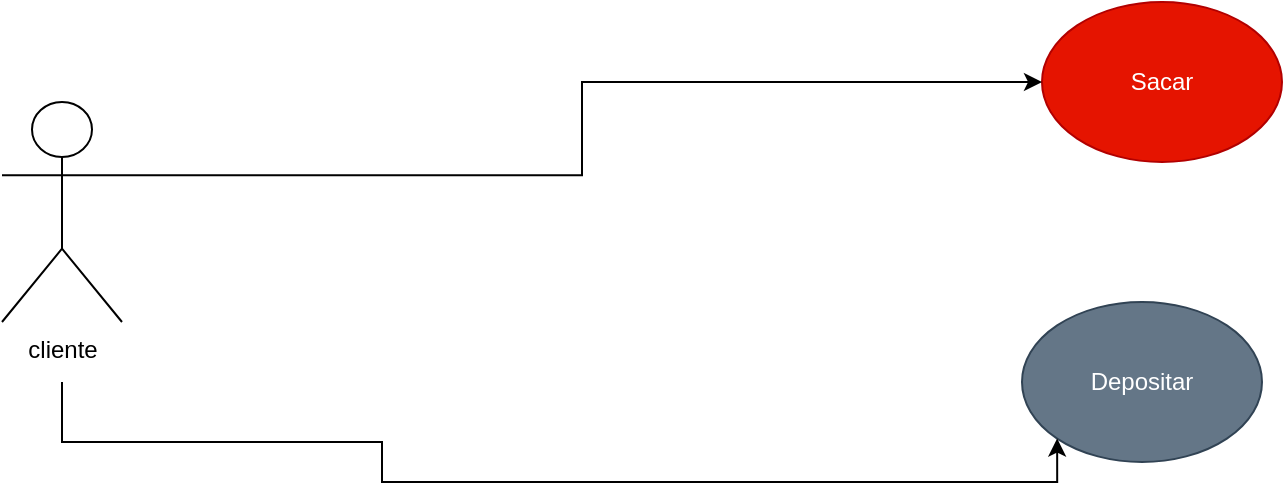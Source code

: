 <mxfile version="26.1.3" pages="9">
  <diagram name="Página-1" id="C-gbRmKK8BdgFC8X4xUj">
    <mxGraphModel dx="1050" dy="557" grid="1" gridSize="10" guides="1" tooltips="1" connect="1" arrows="1" fold="1" page="1" pageScale="1" pageWidth="827" pageHeight="1169" math="0" shadow="0">
      <root>
        <mxCell id="0" />
        <mxCell id="1" parent="0" />
        <mxCell id="0oCOXN81fDZSQ8eviKg2-1" value="Sacar" style="ellipse;whiteSpace=wrap;html=1;fillColor=#e51400;fontColor=#ffffff;strokeColor=#B20000;" parent="1" vertex="1">
          <mxGeometry x="530" y="120" width="120" height="80" as="geometry" />
        </mxCell>
        <mxCell id="0oCOXN81fDZSQ8eviKg2-2" value="Depositar" style="ellipse;whiteSpace=wrap;html=1;fillColor=#647687;fontColor=#ffffff;strokeColor=#314354;" parent="1" vertex="1">
          <mxGeometry x="520" y="270" width="120" height="80" as="geometry" />
        </mxCell>
        <mxCell id="0oCOXN81fDZSQ8eviKg2-4" style="edgeStyle=orthogonalEdgeStyle;rounded=0;orthogonalLoop=1;jettySize=auto;html=1;exitX=1;exitY=0.333;exitDx=0;exitDy=0;exitPerimeter=0;entryX=0;entryY=0.5;entryDx=0;entryDy=0;" parent="1" source="0oCOXN81fDZSQ8eviKg2-3" target="0oCOXN81fDZSQ8eviKg2-1" edge="1">
          <mxGeometry relative="1" as="geometry" />
        </mxCell>
        <mxCell id="0oCOXN81fDZSQ8eviKg2-6" style="edgeStyle=orthogonalEdgeStyle;rounded=0;orthogonalLoop=1;jettySize=auto;html=1;exitX=1;exitY=1;exitDx=0;exitDy=0;exitPerimeter=0;entryX=0;entryY=1;entryDx=0;entryDy=0;" parent="1" target="0oCOXN81fDZSQ8eviKg2-2" edge="1">
          <mxGeometry relative="1" as="geometry">
            <mxPoint x="480" y="338" as="targetPoint" />
            <Array as="points">
              <mxPoint x="40" y="340" />
              <mxPoint x="200" y="340" />
              <mxPoint x="200" y="360" />
              <mxPoint x="538" y="360" />
            </Array>
            <mxPoint x="40" y="310" as="sourcePoint" />
          </mxGeometry>
        </mxCell>
        <mxCell id="0oCOXN81fDZSQ8eviKg2-3" value="cliente" style="shape=umlActor;verticalLabelPosition=bottom;verticalAlign=top;html=1;outlineConnect=0;" parent="1" vertex="1">
          <mxGeometry x="10" y="170" width="60" height="110" as="geometry" />
        </mxCell>
      </root>
    </mxGraphModel>
  </diagram>
  <diagram id="6yGnUgNUN8M_2ltUxog0" name="pagina3">
    <mxGraphModel dx="1050" dy="557" grid="1" gridSize="10" guides="1" tooltips="1" connect="0" arrows="1" fold="1" page="1" pageScale="1" pageWidth="827" pageHeight="1169" math="0" shadow="0">
      <root>
        <mxCell id="0" />
        <mxCell id="1" parent="0" />
        <mxCell id="tpT8Xt9ig4y8cjG8lLUg-1" value="Cliente" style="shape=umlActor;verticalLabelPosition=bottom;verticalAlign=top;html=1;outlineConnect=0;" parent="1" vertex="1">
          <mxGeometry x="120" y="700" width="30" height="60" as="geometry" />
        </mxCell>
        <mxCell id="tpT8Xt9ig4y8cjG8lLUg-2" value="Recepcionista" style="shape=umlActor;verticalLabelPosition=bottom;verticalAlign=top;html=1;outlineConnect=0;" parent="1" vertex="1">
          <mxGeometry x="610" y="700" width="30" height="60" as="geometry" />
        </mxCell>
        <mxCell id="tpT8Xt9ig4y8cjG8lLUg-3" value="Auxilia de cozinha" style="shape=umlActor;verticalLabelPosition=bottom;verticalAlign=top;html=1;outlineConnect=0;" parent="1" vertex="1">
          <mxGeometry x="660" y="920" width="30" height="60" as="geometry" />
        </mxCell>
        <mxCell id="tpT8Xt9ig4y8cjG8lLUg-5" value="Fazer agendamento local" style="ellipse;whiteSpace=wrap;html=1;fillColor=#f5f5f5;gradientColor=#b3b3b3;strokeColor=#666666;" parent="1" vertex="1">
          <mxGeometry x="320" y="600" width="120" height="80" as="geometry" />
        </mxCell>
        <mxCell id="tpT8Xt9ig4y8cjG8lLUg-6" value="Efetuar reserva de quartos" style="ellipse;whiteSpace=wrap;html=1;fillColor=#f8cecc;gradientColor=#ea6b66;strokeColor=#b85450;" parent="1" vertex="1">
          <mxGeometry x="320" y="710" width="120" height="80" as="geometry" />
        </mxCell>
        <mxCell id="tpT8Xt9ig4y8cjG8lLUg-7" value="Efetivar Realização de pagamento" style="ellipse;whiteSpace=wrap;html=1;fillColor=#cdeb8b;strokeColor=#36393d;" parent="1" vertex="1">
          <mxGeometry x="320" y="820" width="120" height="80" as="geometry" />
        </mxCell>
        <mxCell id="tpT8Xt9ig4y8cjG8lLUg-8" value="&amp;nbsp;Realizar Higienização na cozinha&amp;nbsp;&amp;nbsp;" style="ellipse;whiteSpace=wrap;html=1;fillColor=#ffff88;strokeColor=#36393d;" parent="1" vertex="1">
          <mxGeometry x="315" y="920" width="120" height="80" as="geometry" />
        </mxCell>
        <mxCell id="tpT8Xt9ig4y8cjG8lLUg-9" value="Auxilia na em separação de variedades de pratos" style="ellipse;whiteSpace=wrap;html=1;fillColor=#cce5ff;strokeColor=#36393d;" parent="1" vertex="1">
          <mxGeometry x="310" y="1060" width="130" height="80" as="geometry" />
        </mxCell>
        <mxCell id="8ErDUBWyqSNTi-qUzdpJ-1" value="" style="endArrow=none;html=1;rounded=0;entryX=-0.05;entryY=0.533;entryDx=0;entryDy=0;entryPerimeter=0;" parent="1" target="tpT8Xt9ig4y8cjG8lLUg-5" edge="1">
          <mxGeometry width="50" height="50" relative="1" as="geometry">
            <mxPoint x="160" y="700" as="sourcePoint" />
            <mxPoint x="210" y="650" as="targetPoint" />
          </mxGeometry>
        </mxCell>
        <mxCell id="8ErDUBWyqSNTi-qUzdpJ-2" value="" style="endArrow=none;html=1;rounded=0;" parent="1" edge="1">
          <mxGeometry width="50" height="50" relative="1" as="geometry">
            <mxPoint x="160" y="720" as="sourcePoint" />
            <mxPoint x="320" y="750" as="targetPoint" />
          </mxGeometry>
        </mxCell>
        <mxCell id="8ErDUBWyqSNTi-qUzdpJ-3" value="" style="endArrow=none;html=1;rounded=0;exitX=-0.043;exitY=0.388;exitDx=0;exitDy=0;exitPerimeter=0;" parent="1" edge="1">
          <mxGeometry width="50" height="50" relative="1" as="geometry">
            <mxPoint x="320.0" y="863.04" as="sourcePoint" />
            <mxPoint x="160" y="760" as="targetPoint" />
            <Array as="points" />
          </mxGeometry>
        </mxCell>
        <mxCell id="8ErDUBWyqSNTi-qUzdpJ-4" value="" style="endArrow=none;html=1;rounded=0;exitX=1;exitY=0.5;exitDx=0;exitDy=0;" parent="1" source="tpT8Xt9ig4y8cjG8lLUg-5" edge="1">
          <mxGeometry width="50" height="50" relative="1" as="geometry">
            <mxPoint x="570" y="730" as="sourcePoint" />
            <mxPoint x="600" y="700" as="targetPoint" />
            <Array as="points">
              <mxPoint x="600" y="700" />
            </Array>
          </mxGeometry>
        </mxCell>
        <mxCell id="8ErDUBWyqSNTi-qUzdpJ-6" value="" style="endArrow=none;html=1;rounded=0;exitX=1;exitY=0.5;exitDx=0;exitDy=0;" parent="1" source="tpT8Xt9ig4y8cjG8lLUg-6" edge="1">
          <mxGeometry width="50" height="50" relative="1" as="geometry">
            <mxPoint x="550" y="770" as="sourcePoint" />
            <mxPoint x="600" y="720" as="targetPoint" />
          </mxGeometry>
        </mxCell>
        <mxCell id="8ErDUBWyqSNTi-qUzdpJ-7" value="" style="endArrow=none;html=1;rounded=0;exitX=0.99;exitY=0.638;exitDx=0;exitDy=0;exitPerimeter=0;" parent="1" edge="1">
          <mxGeometry width="50" height="50" relative="1" as="geometry">
            <mxPoint x="440.0" y="861.04" as="sourcePoint" />
            <mxPoint x="601.2" y="750" as="targetPoint" />
          </mxGeometry>
        </mxCell>
        <mxCell id="8ErDUBWyqSNTi-qUzdpJ-8" value="" style="endArrow=none;html=1;rounded=0;exitX=0.993;exitY=0.313;exitDx=0;exitDy=0;exitPerimeter=0;" parent="1" source="tpT8Xt9ig4y8cjG8lLUg-8" edge="1">
          <mxGeometry width="50" height="50" relative="1" as="geometry">
            <mxPoint x="600" y="970" as="sourcePoint" />
            <mxPoint x="650" y="920" as="targetPoint" />
          </mxGeometry>
        </mxCell>
        <mxCell id="8ErDUBWyqSNTi-qUzdpJ-9" value="" style="endArrow=none;html=1;rounded=0;exitX=1;exitY=0.5;exitDx=0;exitDy=0;" parent="1" source="tpT8Xt9ig4y8cjG8lLUg-9" edge="1">
          <mxGeometry width="50" height="50" relative="1" as="geometry">
            <mxPoint x="600" y="1010" as="sourcePoint" />
            <mxPoint x="650" y="960" as="targetPoint" />
          </mxGeometry>
        </mxCell>
        <mxCell id="Ka_AkM6WrDyyJ588GLz4-1" value="" style="endArrow=none;html=1;rounded=0;" parent="1" edge="1">
          <mxGeometry width="50" height="50" relative="1" as="geometry">
            <mxPoint x="320" y="520" as="sourcePoint" />
            <mxPoint x="440" y="520" as="targetPoint" />
          </mxGeometry>
        </mxCell>
        <mxCell id="Ka_AkM6WrDyyJ588GLz4-2" value="" style="endArrow=none;html=1;rounded=0;" parent="1" edge="1">
          <mxGeometry width="50" height="50" relative="1" as="geometry">
            <mxPoint x="320" y="560" as="sourcePoint" />
            <mxPoint x="440" y="560" as="targetPoint" />
          </mxGeometry>
        </mxCell>
        <mxCell id="Ka_AkM6WrDyyJ588GLz4-3" value="" style="endArrow=none;html=1;rounded=0;" parent="1" edge="1">
          <mxGeometry width="50" height="50" relative="1" as="geometry">
            <mxPoint x="320" y="560" as="sourcePoint" />
            <mxPoint x="320" y="520" as="targetPoint" />
          </mxGeometry>
        </mxCell>
        <mxCell id="Ka_AkM6WrDyyJ588GLz4-4" value="" style="endArrow=none;html=1;rounded=0;" parent="1" edge="1">
          <mxGeometry width="50" height="50" relative="1" as="geometry">
            <mxPoint x="440" y="560" as="sourcePoint" />
            <mxPoint x="440" y="520" as="targetPoint" />
          </mxGeometry>
        </mxCell>
        <mxCell id="Ka_AkM6WrDyyJ588GLz4-5" value="HOTEL" style="text;html=1;align=center;verticalAlign=middle;resizable=0;points=[];autosize=1;strokeColor=#36393d;fillColor=#ffcccc;" parent="1" vertex="1">
          <mxGeometry x="350" y="520" width="60" height="30" as="geometry" />
        </mxCell>
      </root>
    </mxGraphModel>
  </diagram>
  <diagram id="IDDmbWyUFMpPWCtW1uUE" name="Página-2">
    <mxGraphModel dx="1050" dy="557" grid="1" gridSize="10" guides="1" tooltips="1" connect="1" arrows="1" fold="1" page="1" pageScale="1" pageWidth="827" pageHeight="1169" math="0" shadow="0">
      <root>
        <mxCell id="0" />
        <mxCell id="1" parent="0" />
        <mxCell id="LdSsO-daGBbQ9b_Z-TMW-1" value="" style="endArrow=none;html=1;rounded=0;" parent="1" edge="1">
          <mxGeometry width="50" height="50" relative="1" as="geometry">
            <mxPoint x="200" y="80" as="sourcePoint" />
            <mxPoint x="640" y="80" as="targetPoint" />
          </mxGeometry>
        </mxCell>
        <mxCell id="LdSsO-daGBbQ9b_Z-TMW-2" value="" style="endArrow=none;html=1;rounded=0;" parent="1" edge="1">
          <mxGeometry width="50" height="50" relative="1" as="geometry">
            <mxPoint x="200" y="560" as="sourcePoint" />
            <mxPoint x="200" y="80" as="targetPoint" />
          </mxGeometry>
        </mxCell>
        <mxCell id="LdSsO-daGBbQ9b_Z-TMW-3" value="" style="endArrow=none;html=1;rounded=0;" parent="1" edge="1">
          <mxGeometry width="50" height="50" relative="1" as="geometry">
            <mxPoint x="640" y="560" as="sourcePoint" />
            <mxPoint x="640" y="90" as="targetPoint" />
          </mxGeometry>
        </mxCell>
        <mxCell id="LdSsO-daGBbQ9b_Z-TMW-4" value="" style="endArrow=none;html=1;rounded=0;" parent="1" edge="1">
          <mxGeometry width="50" height="50" relative="1" as="geometry">
            <mxPoint x="200" y="560" as="sourcePoint" />
            <mxPoint x="640" y="560" as="targetPoint" />
          </mxGeometry>
        </mxCell>
        <mxCell id="LdSsO-daGBbQ9b_Z-TMW-5" value="cliente" style="shape=umlActor;verticalLabelPosition=bottom;verticalAlign=top;html=1;outlineConnect=0;" parent="1" vertex="1">
          <mxGeometry x="40" y="190" width="40" height="50" as="geometry" />
        </mxCell>
        <mxCell id="Lk8xxN4N9uE61pqZlxnt-1" value="Checa salto" style="ellipse;whiteSpace=wrap;html=1;fillColor=#e51400;fontColor=#ffffff;strokeColor=#B20000;" parent="1" vertex="1">
          <mxGeometry x="360" y="90" width="120" height="60" as="geometry" />
        </mxCell>
        <mxCell id="Lk8xxN4N9uE61pqZlxnt-2" value="Depositar" style="ellipse;whiteSpace=wrap;html=1;fillColor=#fa6800;fontColor=#000000;strokeColor=#C73500;" parent="1" vertex="1">
          <mxGeometry x="360" y="160" width="120" height="50" as="geometry" />
        </mxCell>
        <mxCell id="Lk8xxN4N9uE61pqZlxnt-5" value="Sacar" style="ellipse;whiteSpace=wrap;html=1;fillColor=#76608a;fontColor=#ffffff;strokeColor=#432D57;" parent="1" vertex="1">
          <mxGeometry x="360" y="220" width="120" height="50" as="geometry" />
        </mxCell>
        <mxCell id="Lk8xxN4N9uE61pqZlxnt-6" value="Manutençaõ" style="ellipse;whiteSpace=wrap;html=1;fillColor=#fad7ac;strokeColor=#b46504;" parent="1" vertex="1">
          <mxGeometry x="360" y="385" width="120" height="50" as="geometry" />
        </mxCell>
        <mxCell id="Lk8xxN4N9uE61pqZlxnt-7" value="Reparo" style="ellipse;whiteSpace=wrap;html=1;fillColor=#b0e3e6;strokeColor=#0e8088;" parent="1" vertex="1">
          <mxGeometry x="360" y="450" width="120" height="50" as="geometry" />
        </mxCell>
        <mxCell id="Lk8xxN4N9uE61pqZlxnt-9" value="recepcionista" style="shape=umlActor;verticalLabelPosition=bottom;verticalAlign=top;html=1;outlineConnect=0;" parent="1" vertex="1">
          <mxGeometry x="760" y="180" width="40" height="60" as="geometry" />
        </mxCell>
        <mxCell id="Lk8xxN4N9uE61pqZlxnt-11" value="técnico" style="shape=umlActor;verticalLabelPosition=bottom;verticalAlign=top;html=1;outlineConnect=0;" parent="1" vertex="1">
          <mxGeometry x="45" y="380" width="30" height="60" as="geometry" />
        </mxCell>
        <mxCell id="Lk8xxN4N9uE61pqZlxnt-13" value="Transferir" style="ellipse;whiteSpace=wrap;html=1;fillColor=#a0522d;fontColor=#ffffff;strokeColor=#6D1F00;" parent="1" vertex="1">
          <mxGeometry x="360" y="280" width="120" height="50" as="geometry" />
        </mxCell>
        <mxCell id="ll0qTVsItxrng7GXwyKK-1" value="" style="endArrow=none;html=1;rounded=0;entryX=0;entryY=0.5;entryDx=0;entryDy=0;" parent="1" target="Lk8xxN4N9uE61pqZlxnt-1" edge="1">
          <mxGeometry width="50" height="50" relative="1" as="geometry">
            <mxPoint x="80" y="190" as="sourcePoint" />
            <mxPoint x="130" y="140" as="targetPoint" />
          </mxGeometry>
        </mxCell>
        <mxCell id="ll0qTVsItxrng7GXwyKK-2" value="" style="endArrow=none;html=1;rounded=0;entryX=0;entryY=0.5;entryDx=0;entryDy=0;" parent="1" edge="1">
          <mxGeometry width="50" height="50" relative="1" as="geometry">
            <mxPoint x="80" y="205" as="sourcePoint" />
            <mxPoint x="360" y="180" as="targetPoint" />
          </mxGeometry>
        </mxCell>
        <mxCell id="ll0qTVsItxrng7GXwyKK-3" value="" style="endArrow=none;html=1;rounded=0;" parent="1" source="LdSsO-daGBbQ9b_Z-TMW-5" edge="1">
          <mxGeometry width="50" height="50" relative="1" as="geometry">
            <mxPoint x="310" y="290" as="sourcePoint" />
            <mxPoint x="360" y="240" as="targetPoint" />
          </mxGeometry>
        </mxCell>
        <mxCell id="ll0qTVsItxrng7GXwyKK-4" value="" style="endArrow=none;html=1;rounded=0;entryX=0;entryY=0.5;entryDx=0;entryDy=0;exitX=1;exitY=1;exitDx=0;exitDy=0;exitPerimeter=0;" parent="1" source="LdSsO-daGBbQ9b_Z-TMW-5" target="Lk8xxN4N9uE61pqZlxnt-13" edge="1">
          <mxGeometry width="50" height="50" relative="1" as="geometry">
            <mxPoint x="100" y="280" as="sourcePoint" />
            <mxPoint x="150" y="230" as="targetPoint" />
          </mxGeometry>
        </mxCell>
        <mxCell id="ll0qTVsItxrng7GXwyKK-5" value="" style="endArrow=none;html=1;rounded=0;exitX=1;exitY=0.5;exitDx=0;exitDy=0;" parent="1" source="Lk8xxN4N9uE61pqZlxnt-1" edge="1">
          <mxGeometry width="50" height="50" relative="1" as="geometry">
            <mxPoint x="710" y="230" as="sourcePoint" />
            <mxPoint x="760" y="180" as="targetPoint" />
            <Array as="points">
              <mxPoint x="760" y="180" />
            </Array>
          </mxGeometry>
        </mxCell>
        <mxCell id="ll0qTVsItxrng7GXwyKK-6" value="" style="endArrow=none;html=1;rounded=0;exitX=1;exitY=0.5;exitDx=0;exitDy=0;" parent="1" source="Lk8xxN4N9uE61pqZlxnt-2" edge="1">
          <mxGeometry width="50" height="50" relative="1" as="geometry">
            <mxPoint x="720" y="240" as="sourcePoint" />
            <mxPoint x="760" y="200" as="targetPoint" />
            <Array as="points" />
          </mxGeometry>
        </mxCell>
        <mxCell id="ll0qTVsItxrng7GXwyKK-9" value="" style="endArrow=none;html=1;rounded=0;exitX=1;exitY=0.5;exitDx=0;exitDy=0;" parent="1" source="Lk8xxN4N9uE61pqZlxnt-5" edge="1">
          <mxGeometry width="50" height="50" relative="1" as="geometry">
            <mxPoint x="710" y="270" as="sourcePoint" />
            <mxPoint x="760" y="220" as="targetPoint" />
          </mxGeometry>
        </mxCell>
        <mxCell id="ll0qTVsItxrng7GXwyKK-10" value="" style="endArrow=none;html=1;rounded=0;exitX=1;exitY=0.5;exitDx=0;exitDy=0;" parent="1" source="Lk8xxN4N9uE61pqZlxnt-13" edge="1">
          <mxGeometry width="50" height="50" relative="1" as="geometry">
            <mxPoint x="710" y="290" as="sourcePoint" />
            <mxPoint x="760" y="240" as="targetPoint" />
          </mxGeometry>
        </mxCell>
        <mxCell id="ll0qTVsItxrng7GXwyKK-11" value="" style="endArrow=none;html=1;rounded=0;exitX=1.017;exitY=0.332;exitDx=0;exitDy=0;exitPerimeter=0;" parent="1" source="Lk8xxN4N9uE61pqZlxnt-7" edge="1">
          <mxGeometry width="50" height="50" relative="1" as="geometry">
            <mxPoint x="730" y="310" as="sourcePoint" />
            <mxPoint x="780" y="260" as="targetPoint" />
          </mxGeometry>
        </mxCell>
        <mxCell id="ll0qTVsItxrng7GXwyKK-12" value="" style="endArrow=none;html=1;rounded=0;entryX=-0.057;entryY=0.544;entryDx=0;entryDy=0;entryPerimeter=0;" parent="1" target="Lk8xxN4N9uE61pqZlxnt-6" edge="1">
          <mxGeometry width="50" height="50" relative="1" as="geometry">
            <mxPoint x="75" y="400" as="sourcePoint" />
            <mxPoint x="125" y="350" as="targetPoint" />
          </mxGeometry>
        </mxCell>
      </root>
    </mxGraphModel>
  </diagram>
  <diagram id="Z2-CK5xybh6hHAZRG7tH" name="pagina4">
    <mxGraphModel dx="1050" dy="557" grid="1" gridSize="10" guides="1" tooltips="1" connect="1" arrows="1" fold="1" page="1" pageScale="1" pageWidth="827" pageHeight="1169" math="0" shadow="0">
      <root>
        <mxCell id="0" />
        <mxCell id="1" parent="0" />
        <mxCell id="BKrp5pHl6XfRZjj1JSyg-1" value="Usuário" style="shape=umlActor;verticalLabelPosition=bottom;verticalAlign=top;html=1;outlineConnect=0;" parent="1" vertex="1">
          <mxGeometry x="200" y="260" width="30" height="60" as="geometry" />
        </mxCell>
        <mxCell id="BKrp5pHl6XfRZjj1JSyg-2" value="Biblioterio" style="shape=umlActor;verticalLabelPosition=bottom;verticalAlign=top;html=1;outlineConnect=0;" parent="1" vertex="1">
          <mxGeometry x="610" y="260" width="30" height="60" as="geometry" />
        </mxCell>
        <mxCell id="BKrp5pHl6XfRZjj1JSyg-3" value="Fazer login" style="ellipse;whiteSpace=wrap;html=1;fillColor=#cce5ff;strokeColor=#36393d;" parent="1" vertex="1">
          <mxGeometry x="360" y="200" width="120" height="50" as="geometry" />
        </mxCell>
        <mxCell id="BKrp5pHl6XfRZjj1JSyg-4" value="Buscar livro" style="ellipse;whiteSpace=wrap;html=1;fillColor=#eeeeee;strokeColor=#36393d;" parent="1" vertex="1">
          <mxGeometry x="360" y="260" width="120" height="50" as="geometry" />
        </mxCell>
        <mxCell id="BKrp5pHl6XfRZjj1JSyg-5" value="Reserva livros" style="ellipse;whiteSpace=wrap;html=1;fillColor=#ffff88;strokeColor=#36393d;" parent="1" vertex="1">
          <mxGeometry x="360" y="320" width="120" height="50" as="geometry" />
        </mxCell>
        <mxCell id="BKrp5pHl6XfRZjj1JSyg-6" value="Devolver livros" style="ellipse;whiteSpace=wrap;html=1;fillColor=#cdeb8b;strokeColor=#36393d;" parent="1" vertex="1">
          <mxGeometry x="360" y="380" width="120" height="50" as="geometry" />
        </mxCell>
        <mxCell id="BKrp5pHl6XfRZjj1JSyg-7" value="Controlar Cadastro" style="ellipse;whiteSpace=wrap;html=1;fillColor=#ffcccc;strokeColor=#36393d;" parent="1" vertex="1">
          <mxGeometry x="360" y="483" width="120" height="50" as="geometry" />
        </mxCell>
        <mxCell id="BKrp5pHl6XfRZjj1JSyg-8" value="Gerenciamento relatório" style="ellipse;whiteSpace=wrap;html=1;fillColor=#f5f5f5;fontColor=#333333;strokeColor=#666666;" parent="1" vertex="1">
          <mxGeometry x="360" y="550" width="120" height="50" as="geometry" />
        </mxCell>
        <mxCell id="keWwe8ZQ5vK9M2B8cx4U-2" value="" style="endArrow=none;html=1;rounded=0;entryX=0;entryY=0.5;entryDx=0;entryDy=0;" parent="1" target="BKrp5pHl6XfRZjj1JSyg-3" edge="1">
          <mxGeometry width="50" height="50" relative="1" as="geometry">
            <mxPoint x="240" y="280" as="sourcePoint" />
            <mxPoint x="290" y="230" as="targetPoint" />
          </mxGeometry>
        </mxCell>
        <mxCell id="keWwe8ZQ5vK9M2B8cx4U-3" value="" style="endArrow=none;html=1;rounded=0;entryX=0;entryY=0.5;entryDx=0;entryDy=0;" parent="1" target="BKrp5pHl6XfRZjj1JSyg-4" edge="1">
          <mxGeometry width="50" height="50" relative="1" as="geometry">
            <mxPoint x="240" y="310" as="sourcePoint" />
            <mxPoint x="290" y="260" as="targetPoint" />
          </mxGeometry>
        </mxCell>
        <mxCell id="keWwe8ZQ5vK9M2B8cx4U-4" value="" style="endArrow=none;html=1;rounded=0;entryX=0;entryY=0.5;entryDx=0;entryDy=0;" parent="1" target="BKrp5pHl6XfRZjj1JSyg-5" edge="1">
          <mxGeometry width="50" height="50" relative="1" as="geometry">
            <mxPoint x="240" y="330" as="sourcePoint" />
            <mxPoint x="290" y="280" as="targetPoint" />
          </mxGeometry>
        </mxCell>
        <mxCell id="keWwe8ZQ5vK9M2B8cx4U-5" value="" style="endArrow=none;html=1;rounded=0;entryX=-0.023;entryY=0.316;entryDx=0;entryDy=0;entryPerimeter=0;" parent="1" target="BKrp5pHl6XfRZjj1JSyg-6" edge="1">
          <mxGeometry width="50" height="50" relative="1" as="geometry">
            <mxPoint x="240" y="360" as="sourcePoint" />
            <mxPoint x="290" y="380" as="targetPoint" />
          </mxGeometry>
        </mxCell>
        <mxCell id="keWwe8ZQ5vK9M2B8cx4U-6" value="" style="endArrow=none;html=1;rounded=0;exitX=1;exitY=0.5;exitDx=0;exitDy=0;" parent="1" source="BKrp5pHl6XfRZjj1JSyg-3" edge="1">
          <mxGeometry width="50" height="50" relative="1" as="geometry">
            <mxPoint x="550" y="290" as="sourcePoint" />
            <mxPoint x="600" y="240" as="targetPoint" />
          </mxGeometry>
        </mxCell>
        <mxCell id="keWwe8ZQ5vK9M2B8cx4U-8" value="" style="endArrow=none;html=1;rounded=0;" parent="1" edge="1">
          <mxGeometry width="50" height="50" relative="1" as="geometry">
            <mxPoint x="480" y="280" as="sourcePoint" />
            <mxPoint x="600" y="280" as="targetPoint" />
          </mxGeometry>
        </mxCell>
        <mxCell id="keWwe8ZQ5vK9M2B8cx4U-12" value="" style="endArrow=none;html=1;rounded=0;exitX=1;exitY=0.5;exitDx=0;exitDy=0;" parent="1" source="BKrp5pHl6XfRZjj1JSyg-5" edge="1">
          <mxGeometry width="50" height="50" relative="1" as="geometry">
            <mxPoint x="550" y="370" as="sourcePoint" />
            <mxPoint x="600" y="320" as="targetPoint" />
          </mxGeometry>
        </mxCell>
        <mxCell id="keWwe8ZQ5vK9M2B8cx4U-13" value="" style="endArrow=none;html=1;rounded=0;exitX=1;exitY=0.5;exitDx=0;exitDy=0;" parent="1" source="BKrp5pHl6XfRZjj1JSyg-6" edge="1">
          <mxGeometry width="50" height="50" relative="1" as="geometry">
            <mxPoint x="560" y="400" as="sourcePoint" />
            <mxPoint x="600" y="360" as="targetPoint" />
          </mxGeometry>
        </mxCell>
        <mxCell id="keWwe8ZQ5vK9M2B8cx4U-14" value="" style="endArrow=none;html=1;rounded=0;exitX=1;exitY=0.5;exitDx=0;exitDy=0;" parent="1" source="BKrp5pHl6XfRZjj1JSyg-7" edge="1">
          <mxGeometry width="50" height="50" relative="1" as="geometry">
            <mxPoint x="480" y="600" as="sourcePoint" />
            <mxPoint x="600" y="380" as="targetPoint" />
          </mxGeometry>
        </mxCell>
        <mxCell id="keWwe8ZQ5vK9M2B8cx4U-15" value="" style="endArrow=none;html=1;rounded=0;entryX=0.989;entryY=0.2;entryDx=0;entryDy=0;entryPerimeter=0;" parent="1" target="BKrp5pHl6XfRZjj1JSyg-8" edge="1">
          <mxGeometry width="50" height="50" relative="1" as="geometry">
            <mxPoint x="600" y="410" as="sourcePoint" />
            <mxPoint x="478.64" y="604" as="targetPoint" />
            <Array as="points" />
          </mxGeometry>
        </mxCell>
        <mxCell id="keWwe8ZQ5vK9M2B8cx4U-18" value="" style="endArrow=none;html=1;rounded=0;" parent="1" target="BKrp5pHl6XfRZjj1JSyg-9" edge="1">
          <mxGeometry width="50" height="50" relative="1" as="geometry">
            <mxPoint x="440" y="660" as="sourcePoint" />
            <mxPoint x="490" y="610" as="targetPoint" />
            <Array as="points" />
          </mxGeometry>
        </mxCell>
        <mxCell id="BKrp5pHl6XfRZjj1JSyg-9" value="Catalogo de livro" style="ellipse;whiteSpace=wrap;html=1;fillColor=#d5e8d4;strokeColor=#82b366;" parent="1" vertex="1">
          <mxGeometry x="360" y="620" width="120" height="50" as="geometry" />
        </mxCell>
        <mxCell id="keWwe8ZQ5vK9M2B8cx4U-20" value="" style="endArrow=none;html=1;rounded=0;" parent="1" edge="1">
          <mxGeometry width="50" height="50" relative="1" as="geometry">
            <mxPoint x="480" y="640" as="sourcePoint" />
            <mxPoint x="610" y="430" as="targetPoint" />
          </mxGeometry>
        </mxCell>
      </root>
    </mxGraphModel>
  </diagram>
  <diagram id="3yU9_UmGH0yPVPp1dlaC" name="Página-5">
    <mxGraphModel dx="1050" dy="557" grid="1" gridSize="10" guides="1" tooltips="1" connect="1" arrows="1" fold="1" page="1" pageScale="1" pageWidth="827" pageHeight="1169" math="0" shadow="0">
      <root>
        <mxCell id="0" />
        <mxCell id="1" parent="0" />
        <mxCell id="YeOYdWGxeL2Rg9yGwzxn-8" value="" style="endArrow=none;html=1;rounded=0;" parent="1" edge="1">
          <mxGeometry width="50" height="50" relative="1" as="geometry">
            <mxPoint x="50" y="210" as="sourcePoint" />
            <mxPoint x="50" y="210" as="targetPoint" />
          </mxGeometry>
        </mxCell>
        <mxCell id="fiB3GeoRMIVlQ25Meftp-10" style="edgeStyle=orthogonalEdgeStyle;rounded=0;orthogonalLoop=1;jettySize=auto;html=1;exitX=1;exitY=1;exitDx=0;exitDy=0;exitPerimeter=0;entryX=0;entryY=0.5;entryDx=0;entryDy=0;" parent="1" source="fiB3GeoRMIVlQ25Meftp-1" target="fiB3GeoRMIVlQ25Meftp-3" edge="1">
          <mxGeometry relative="1" as="geometry" />
        </mxCell>
        <mxCell id="fiB3GeoRMIVlQ25Meftp-1" value="Usuário" style="shape=umlActor;verticalLabelPosition=bottom;verticalAlign=top;html=1;outlineConnect=0;" parent="1" vertex="1">
          <mxGeometry x="90" y="230" width="50" height="60" as="geometry" />
        </mxCell>
        <mxCell id="fiB3GeoRMIVlQ25Meftp-2" value="Consultar histórico compras" style="ellipse;whiteSpace=wrap;html=1;fillColor=#f8cecc;strokeColor=#b85450;" parent="1" vertex="1">
          <mxGeometry x="250" y="210" width="120" height="80" as="geometry" />
        </mxCell>
        <mxCell id="fiB3GeoRMIVlQ25Meftp-3" value="Realizar pedidos" style="ellipse;whiteSpace=wrap;html=1;fillColor=#e1d5e7;strokeColor=#9673a6;" parent="1" vertex="1">
          <mxGeometry x="250" y="310" width="120" height="80" as="geometry" />
        </mxCell>
        <mxCell id="fiB3GeoRMIVlQ25Meftp-4" value="processar vendas&amp;nbsp;" style="ellipse;whiteSpace=wrap;html=1;fillColor=#dae8fc;strokeColor=#6c8ebf;" parent="1" vertex="1">
          <mxGeometry x="250" y="110" width="120" height="80" as="geometry" />
        </mxCell>
        <mxCell id="fiB3GeoRMIVlQ25Meftp-11" style="edgeStyle=orthogonalEdgeStyle;rounded=0;orthogonalLoop=1;jettySize=auto;html=1;exitX=0;exitY=0.333;exitDx=0;exitDy=0;exitPerimeter=0;entryX=1;entryY=0.5;entryDx=0;entryDy=0;" parent="1" source="fiB3GeoRMIVlQ25Meftp-7" target="fiB3GeoRMIVlQ25Meftp-8" edge="1">
          <mxGeometry relative="1" as="geometry" />
        </mxCell>
        <mxCell id="fiB3GeoRMIVlQ25Meftp-12" style="edgeStyle=orthogonalEdgeStyle;rounded=0;orthogonalLoop=1;jettySize=auto;html=1;exitX=0;exitY=1;exitDx=0;exitDy=0;exitPerimeter=0;entryX=1;entryY=0.5;entryDx=0;entryDy=0;" parent="1" edge="1">
          <mxGeometry relative="1" as="geometry">
            <mxPoint x="540" y="130" as="sourcePoint" />
            <mxPoint x="370" y="150" as="targetPoint" />
            <Array as="points">
              <mxPoint x="480" y="130" />
              <mxPoint x="480" y="110" />
              <mxPoint x="400" y="110" />
              <mxPoint x="400" y="150" />
            </Array>
          </mxGeometry>
        </mxCell>
        <mxCell id="fiB3GeoRMIVlQ25Meftp-7" value="Atendente" style="shape=umlActor;verticalLabelPosition=bottom;verticalAlign=top;html=1;outlineConnect=0;" parent="1" vertex="1">
          <mxGeometry x="540" y="70" width="40" height="60" as="geometry" />
        </mxCell>
        <mxCell id="fiB3GeoRMIVlQ25Meftp-8" value="Atualizar estoque" style="ellipse;whiteSpace=wrap;html=1;fillColor=#f5f5f5;fontColor=#333333;strokeColor=#666666;" parent="1" vertex="1">
          <mxGeometry x="250" y="10" width="120" height="80" as="geometry" />
        </mxCell>
        <mxCell id="fiB3GeoRMIVlQ25Meftp-9" style="edgeStyle=orthogonalEdgeStyle;rounded=0;orthogonalLoop=1;jettySize=auto;html=1;exitX=1;exitY=0.333;exitDx=0;exitDy=0;exitPerimeter=0;entryX=0;entryY=0.378;entryDx=0;entryDy=0;entryPerimeter=0;" parent="1" source="fiB3GeoRMIVlQ25Meftp-1" target="fiB3GeoRMIVlQ25Meftp-2" edge="1">
          <mxGeometry relative="1" as="geometry" />
        </mxCell>
        <mxCell id="fiB3GeoRMIVlQ25Meftp-16" style="edgeStyle=orthogonalEdgeStyle;rounded=0;orthogonalLoop=1;jettySize=auto;html=1;exitX=0;exitY=0.333;exitDx=0;exitDy=0;exitPerimeter=0;entryX=1;entryY=0.5;entryDx=0;entryDy=0;" parent="1" source="fiB3GeoRMIVlQ25Meftp-13" target="fiB3GeoRMIVlQ25Meftp-14" edge="1">
          <mxGeometry relative="1" as="geometry" />
        </mxCell>
        <mxCell id="fiB3GeoRMIVlQ25Meftp-17" style="edgeStyle=orthogonalEdgeStyle;rounded=0;orthogonalLoop=1;jettySize=auto;html=1;exitX=0;exitY=1;exitDx=0;exitDy=0;exitPerimeter=0;" parent="1" source="fiB3GeoRMIVlQ25Meftp-13" target="fiB3GeoRMIVlQ25Meftp-15" edge="1">
          <mxGeometry relative="1" as="geometry" />
        </mxCell>
        <mxCell id="fiB3GeoRMIVlQ25Meftp-13" value="Gerente" style="shape=umlActor;verticalLabelPosition=bottom;verticalAlign=top;html=1;outlineConnect=0;" parent="1" vertex="1">
          <mxGeometry x="720" y="300" width="50" height="60" as="geometry" />
        </mxCell>
        <mxCell id="fiB3GeoRMIVlQ25Meftp-14" value="Gerenciar produtos" style="ellipse;whiteSpace=wrap;html=1;fillColor=#60a917;fontColor=#ffffff;strokeColor=#2D7600;" parent="1" vertex="1">
          <mxGeometry x="470" y="240" width="120" height="80" as="geometry" />
        </mxCell>
        <mxCell id="fiB3GeoRMIVlQ25Meftp-15" value="Gerenciar forcecedores" style="ellipse;whiteSpace=wrap;html=1;fillColor=#d80073;fontColor=#ffffff;strokeColor=#A50040;" parent="1" vertex="1">
          <mxGeometry x="470" y="330" width="120" height="80" as="geometry" />
        </mxCell>
        <mxCell id="fiB3GeoRMIVlQ25Meftp-23" style="edgeStyle=orthogonalEdgeStyle;rounded=0;orthogonalLoop=1;jettySize=auto;html=1;exitX=0;exitY=0.333;exitDx=0;exitDy=0;exitPerimeter=0;entryX=1;entryY=0.593;entryDx=0;entryDy=0;entryPerimeter=0;" parent="1" source="fiB3GeoRMIVlQ25Meftp-19" target="fiB3GeoRMIVlQ25Meftp-21" edge="1">
          <mxGeometry relative="1" as="geometry" />
        </mxCell>
        <mxCell id="fiB3GeoRMIVlQ25Meftp-19" value="Administrador" style="shape=umlActor;verticalLabelPosition=bottom;verticalAlign=top;html=1;outlineConnect=0;" parent="1" vertex="1">
          <mxGeometry x="720" y="460" width="40" height="60" as="geometry" />
        </mxCell>
        <mxCell id="fiB3GeoRMIVlQ25Meftp-20" value="Realizar backup do sistema&amp;nbsp;" style="ellipse;whiteSpace=wrap;html=1;fillColor=#a20025;fontColor=#ffffff;strokeColor=#6F0000;" parent="1" vertex="1">
          <mxGeometry x="470" y="440" width="120" height="80" as="geometry" />
        </mxCell>
        <mxCell id="fiB3GeoRMIVlQ25Meftp-21" value="Configurar permissões e acessos" style="ellipse;whiteSpace=wrap;html=1;fillColor=#1ba1e2;fontColor=#ffffff;strokeColor=#006EAF;" parent="1" vertex="1">
          <mxGeometry x="470" y="540" width="120" height="80" as="geometry" />
        </mxCell>
        <mxCell id="fiB3GeoRMIVlQ25Meftp-26" style="edgeStyle=orthogonalEdgeStyle;rounded=0;orthogonalLoop=1;jettySize=auto;html=1;exitX=0.25;exitY=0.1;exitDx=0;exitDy=0;exitPerimeter=0;entryX=1.013;entryY=0.413;entryDx=0;entryDy=0;entryPerimeter=0;" parent="1" source="fiB3GeoRMIVlQ25Meftp-19" target="fiB3GeoRMIVlQ25Meftp-20" edge="1">
          <mxGeometry relative="1" as="geometry" />
        </mxCell>
      </root>
    </mxGraphModel>
  </diagram>
  <diagram id="at3gpOVmJay1ILNswSLB" name="Página-6">
    <mxGraphModel dx="1050" dy="557" grid="1" gridSize="10" guides="1" tooltips="1" connect="1" arrows="1" fold="1" page="1" pageScale="1" pageWidth="827" pageHeight="1169" math="0" shadow="0">
      <root>
        <mxCell id="0" />
        <mxCell id="1" parent="0" />
        <mxCell id="UlQ7DJARfA_xbjXIMaXZ-4" style="edgeStyle=orthogonalEdgeStyle;rounded=0;orthogonalLoop=1;jettySize=auto;html=1;exitX=0.5;exitY=0.5;exitDx=0;exitDy=0;exitPerimeter=0;entryX=0;entryY=0.5;entryDx=0;entryDy=0;" parent="1" source="OsEKDwkn_Qvy3BkDPmF--1" target="OsEKDwkn_Qvy3BkDPmF--3" edge="1">
          <mxGeometry relative="1" as="geometry" />
        </mxCell>
        <mxCell id="UlQ7DJARfA_xbjXIMaXZ-5" style="edgeStyle=orthogonalEdgeStyle;rounded=0;orthogonalLoop=1;jettySize=auto;html=1;exitX=1;exitY=1;exitDx=0;exitDy=0;exitPerimeter=0;entryX=0;entryY=0.5;entryDx=0;entryDy=0;" parent="1" source="OsEKDwkn_Qvy3BkDPmF--1" target="OsEKDwkn_Qvy3BkDPmF--4" edge="1">
          <mxGeometry relative="1" as="geometry" />
        </mxCell>
        <mxCell id="OsEKDwkn_Qvy3BkDPmF--1" value="aluno" style="shape=umlActor;verticalLabelPosition=bottom;verticalAlign=top;html=1;outlineConnect=0;" parent="1" vertex="1">
          <mxGeometry x="20" y="35" width="30" height="60" as="geometry" />
        </mxCell>
        <mxCell id="OsEKDwkn_Qvy3BkDPmF--2" value="se matricular" style="ellipse;whiteSpace=wrap;html=1;" parent="1" vertex="1">
          <mxGeometry x="230" y="20" width="120" height="50" as="geometry" />
        </mxCell>
        <mxCell id="OsEKDwkn_Qvy3BkDPmF--3" value="agendar aulas" style="ellipse;whiteSpace=wrap;html=1;" parent="1" vertex="1">
          <mxGeometry x="150" y="95" width="120" height="50" as="geometry" />
        </mxCell>
        <mxCell id="OsEKDwkn_Qvy3BkDPmF--4" value="consultar horários" style="ellipse;whiteSpace=wrap;html=1;" parent="1" vertex="1">
          <mxGeometry x="220" y="170" width="120" height="60" as="geometry" />
        </mxCell>
        <mxCell id="UlQ7DJARfA_xbjXIMaXZ-6" style="edgeStyle=orthogonalEdgeStyle;rounded=0;orthogonalLoop=1;jettySize=auto;html=1;exitX=0;exitY=0.333;exitDx=0;exitDy=0;exitPerimeter=0;entryX=1;entryY=0.5;entryDx=0;entryDy=0;" parent="1" source="OsEKDwkn_Qvy3BkDPmF--6" target="OsEKDwkn_Qvy3BkDPmF--7" edge="1">
          <mxGeometry relative="1" as="geometry" />
        </mxCell>
        <mxCell id="OsEKDwkn_Qvy3BkDPmF--6" value="instrutor" style="shape=umlActor;verticalLabelPosition=bottom;verticalAlign=top;html=1;outlineConnect=0;" parent="1" vertex="1">
          <mxGeometry x="780" y="35" width="30" height="60" as="geometry" />
        </mxCell>
        <mxCell id="OsEKDwkn_Qvy3BkDPmF--7" value="criar treinos" style="ellipse;whiteSpace=wrap;html=1;" parent="1" vertex="1">
          <mxGeometry x="520" y="15" width="120" height="60" as="geometry" />
        </mxCell>
        <mxCell id="OsEKDwkn_Qvy3BkDPmF--8" value="registrar frequência" style="ellipse;whiteSpace=wrap;html=1;" parent="1" vertex="1">
          <mxGeometry x="590" y="100" width="120" height="55" as="geometry" />
        </mxCell>
        <mxCell id="OsEKDwkn_Qvy3BkDPmF--9" value="gerenciar planos" style="ellipse;whiteSpace=wrap;html=1;" parent="1" vertex="1">
          <mxGeometry x="590" y="230" width="120" height="60" as="geometry" />
        </mxCell>
        <mxCell id="OsEKDwkn_Qvy3BkDPmF--10" style="edgeStyle=orthogonalEdgeStyle;rounded=0;orthogonalLoop=1;jettySize=auto;html=1;exitX=0.5;exitY=1;exitDx=0;exitDy=0;" parent="1" source="OsEKDwkn_Qvy3BkDPmF--8" target="OsEKDwkn_Qvy3BkDPmF--8" edge="1">
          <mxGeometry relative="1" as="geometry" />
        </mxCell>
        <mxCell id="UlQ7DJARfA_xbjXIMaXZ-1" value="gerenciar pagamentos" style="ellipse;whiteSpace=wrap;html=1;" parent="1" vertex="1">
          <mxGeometry x="590" y="320" width="120" height="60" as="geometry" />
        </mxCell>
        <mxCell id="UlQ7DJARfA_xbjXIMaXZ-8" style="edgeStyle=orthogonalEdgeStyle;rounded=0;orthogonalLoop=1;jettySize=auto;html=1;exitX=0;exitY=0.333;exitDx=0;exitDy=0;exitPerimeter=0;entryX=1;entryY=0.5;entryDx=0;entryDy=0;" parent="1" source="UlQ7DJARfA_xbjXIMaXZ-2" target="OsEKDwkn_Qvy3BkDPmF--9" edge="1">
          <mxGeometry relative="1" as="geometry" />
        </mxCell>
        <mxCell id="UlQ7DJARfA_xbjXIMaXZ-9" style="edgeStyle=orthogonalEdgeStyle;rounded=0;orthogonalLoop=1;jettySize=auto;html=1;exitX=0;exitY=1;exitDx=0;exitDy=0;exitPerimeter=0;entryX=1;entryY=0.5;entryDx=0;entryDy=0;" parent="1" source="UlQ7DJARfA_xbjXIMaXZ-2" target="UlQ7DJARfA_xbjXIMaXZ-1" edge="1">
          <mxGeometry relative="1" as="geometry" />
        </mxCell>
        <mxCell id="UlQ7DJARfA_xbjXIMaXZ-2" value="gerente" style="shape=umlActor;verticalLabelPosition=bottom;verticalAlign=top;html=1;outlineConnect=0;" parent="1" vertex="1">
          <mxGeometry x="770" y="220" width="30" height="60" as="geometry" />
        </mxCell>
        <mxCell id="UlQ7DJARfA_xbjXIMaXZ-3" style="edgeStyle=orthogonalEdgeStyle;rounded=0;orthogonalLoop=1;jettySize=auto;html=1;exitX=1;exitY=0.333;exitDx=0;exitDy=0;exitPerimeter=0;entryX=-0.06;entryY=0.536;entryDx=0;entryDy=0;entryPerimeter=0;" parent="1" source="OsEKDwkn_Qvy3BkDPmF--1" target="OsEKDwkn_Qvy3BkDPmF--2" edge="1">
          <mxGeometry relative="1" as="geometry" />
        </mxCell>
        <mxCell id="UlQ7DJARfA_xbjXIMaXZ-7" style="edgeStyle=orthogonalEdgeStyle;rounded=0;orthogonalLoop=1;jettySize=auto;html=1;exitX=0.5;exitY=0.5;exitDx=0;exitDy=0;exitPerimeter=0;entryX=0.997;entryY=0.635;entryDx=0;entryDy=0;entryPerimeter=0;" parent="1" source="OsEKDwkn_Qvy3BkDPmF--6" target="OsEKDwkn_Qvy3BkDPmF--8" edge="1">
          <mxGeometry relative="1" as="geometry" />
        </mxCell>
        <mxCell id="UlQ7DJARfA_xbjXIMaXZ-10" value="Classname" style="swimlane;fontStyle=0;childLayout=stackLayout;horizontal=1;startSize=26;fillColor=none;horizontalStack=0;resizeParent=1;resizeParentMax=0;resizeLast=0;collapsible=1;marginBottom=0;whiteSpace=wrap;html=1;" parent="1" vertex="1">
          <mxGeometry x="120" y="481" width="140" height="104" as="geometry" />
        </mxCell>
        <mxCell id="UlQ7DJARfA_xbjXIMaXZ-11" value="+ field: type" style="text;strokeColor=none;fillColor=none;align=left;verticalAlign=top;spacingLeft=4;spacingRight=4;overflow=hidden;rotatable=0;points=[[0,0.5],[1,0.5]];portConstraint=eastwest;whiteSpace=wrap;html=1;" parent="UlQ7DJARfA_xbjXIMaXZ-10" vertex="1">
          <mxGeometry y="26" width="140" height="26" as="geometry" />
        </mxCell>
        <mxCell id="UlQ7DJARfA_xbjXIMaXZ-12" value="+ field: type" style="text;strokeColor=none;fillColor=none;align=left;verticalAlign=top;spacingLeft=4;spacingRight=4;overflow=hidden;rotatable=0;points=[[0,0.5],[1,0.5]];portConstraint=eastwest;whiteSpace=wrap;html=1;" parent="UlQ7DJARfA_xbjXIMaXZ-10" vertex="1">
          <mxGeometry y="52" width="140" height="26" as="geometry" />
        </mxCell>
        <mxCell id="UlQ7DJARfA_xbjXIMaXZ-13" value="+ field: type" style="text;strokeColor=none;fillColor=none;align=left;verticalAlign=top;spacingLeft=4;spacingRight=4;overflow=hidden;rotatable=0;points=[[0,0.5],[1,0.5]];portConstraint=eastwest;whiteSpace=wrap;html=1;" parent="UlQ7DJARfA_xbjXIMaXZ-10" vertex="1">
          <mxGeometry y="78" width="140" height="26" as="geometry" />
        </mxCell>
      </root>
    </mxGraphModel>
  </diagram>
  <diagram id="oQty-NoxFHt1iRBzFfX3" name="Página-7">
    <mxGraphModel dx="1042" dy="565" grid="1" gridSize="10" guides="1" tooltips="1" connect="1" arrows="1" fold="1" page="1" pageScale="1" pageWidth="827" pageHeight="1169" math="0" shadow="0">
      <root>
        <mxCell id="0" />
        <mxCell id="1" parent="0" />
        <mxCell id="OktpbFBoxaL3IsZgQFi1-18" style="edgeStyle=orthogonalEdgeStyle;rounded=0;orthogonalLoop=1;jettySize=auto;html=1;exitX=0.75;exitY=0.1;exitDx=0;exitDy=0;exitPerimeter=0;entryX=0;entryY=0.5;entryDx=0;entryDy=0;" parent="1" source="OktpbFBoxaL3IsZgQFi1-1" target="OktpbFBoxaL3IsZgQFi1-11" edge="1">
          <mxGeometry relative="1" as="geometry" />
        </mxCell>
        <mxCell id="OktpbFBoxaL3IsZgQFi1-19" style="edgeStyle=orthogonalEdgeStyle;rounded=0;orthogonalLoop=1;jettySize=auto;html=1;exitX=1;exitY=0.333;exitDx=0;exitDy=0;exitPerimeter=0;entryX=0;entryY=0.5;entryDx=0;entryDy=0;" parent="1" source="OktpbFBoxaL3IsZgQFi1-1" target="OktpbFBoxaL3IsZgQFi1-12" edge="1">
          <mxGeometry relative="1" as="geometry" />
        </mxCell>
        <mxCell id="OktpbFBoxaL3IsZgQFi1-1" value="Cliente" style="shape=umlActor;verticalLabelPosition=bottom;verticalAlign=top;html=1;outlineConnect=0;" parent="1" vertex="1">
          <mxGeometry x="30" y="100" width="30" height="60" as="geometry" />
        </mxCell>
        <mxCell id="OktpbFBoxaL3IsZgQFi1-20" style="edgeStyle=orthogonalEdgeStyle;rounded=0;orthogonalLoop=1;jettySize=auto;html=1;exitX=0;exitY=0.333;exitDx=0;exitDy=0;exitPerimeter=0;entryX=1;entryY=0.5;entryDx=0;entryDy=0;" parent="1" source="OktpbFBoxaL3IsZgQFi1-2" target="OktpbFBoxaL3IsZgQFi1-4" edge="1">
          <mxGeometry relative="1" as="geometry" />
        </mxCell>
        <mxCell id="OktpbFBoxaL3IsZgQFi1-2" value="Técnico" style="shape=umlActor;verticalLabelPosition=bottom;verticalAlign=top;html=1;outlineConnect=0;" parent="1" vertex="1">
          <mxGeometry x="630" y="90" width="30" height="60" as="geometry" />
        </mxCell>
        <mxCell id="OktpbFBoxaL3IsZgQFi1-22" style="edgeStyle=orthogonalEdgeStyle;rounded=0;orthogonalLoop=1;jettySize=auto;html=1;exitX=0;exitY=0.333;exitDx=0;exitDy=0;exitPerimeter=0;entryX=1;entryY=0.5;entryDx=0;entryDy=0;" parent="1" source="OktpbFBoxaL3IsZgQFi1-3" target="OktpbFBoxaL3IsZgQFi1-7" edge="1">
          <mxGeometry relative="1" as="geometry" />
        </mxCell>
        <mxCell id="OktpbFBoxaL3IsZgQFi1-3" value="gestor" style="shape=umlActor;verticalLabelPosition=bottom;verticalAlign=top;html=1;outlineConnect=0;" parent="1" vertex="1">
          <mxGeometry x="640" y="270" width="30" height="60" as="geometry" />
        </mxCell>
        <mxCell id="OktpbFBoxaL3IsZgQFi1-4" value="Resolver chamado" style="ellipse;whiteSpace=wrap;html=1;" parent="1" vertex="1">
          <mxGeometry x="450" y="60" width="120" height="50" as="geometry" />
        </mxCell>
        <mxCell id="OktpbFBoxaL3IsZgQFi1-5" value="Atualizar chamado" style="ellipse;whiteSpace=wrap;html=1;" parent="1" vertex="1">
          <mxGeometry x="480" y="130" width="120" height="50" as="geometry" />
        </mxCell>
        <mxCell id="OktpbFBoxaL3IsZgQFi1-7" value="Atribuir tarefa" style="ellipse;whiteSpace=wrap;html=1;" parent="1" vertex="1">
          <mxGeometry x="460" y="230" width="120" height="50" as="geometry" />
        </mxCell>
        <mxCell id="OktpbFBoxaL3IsZgQFi1-11" value="abrir chamado&amp;nbsp;" style="ellipse;whiteSpace=wrap;html=1;" parent="1" vertex="1">
          <mxGeometry x="100" y="60" width="120" height="50" as="geometry" />
        </mxCell>
        <mxCell id="OktpbFBoxaL3IsZgQFi1-12" value="Acompanhar Chamado" style="ellipse;whiteSpace=wrap;html=1;" parent="1" vertex="1">
          <mxGeometry x="140" y="120" width="120" height="50" as="geometry" />
        </mxCell>
        <mxCell id="OktpbFBoxaL3IsZgQFi1-17" value="Gerar relatórios" style="ellipse;whiteSpace=wrap;html=1;" parent="1" vertex="1">
          <mxGeometry x="460" y="300" width="120" height="50" as="geometry" />
        </mxCell>
        <mxCell id="OktpbFBoxaL3IsZgQFi1-21" style="edgeStyle=orthogonalEdgeStyle;rounded=0;orthogonalLoop=1;jettySize=auto;html=1;exitX=0.5;exitY=0.5;exitDx=0;exitDy=0;exitPerimeter=0;entryX=0.965;entryY=0.22;entryDx=0;entryDy=0;entryPerimeter=0;" parent="1" source="OktpbFBoxaL3IsZgQFi1-2" target="OktpbFBoxaL3IsZgQFi1-5" edge="1">
          <mxGeometry relative="1" as="geometry" />
        </mxCell>
        <mxCell id="OktpbFBoxaL3IsZgQFi1-23" style="edgeStyle=orthogonalEdgeStyle;rounded=0;orthogonalLoop=1;jettySize=auto;html=1;exitX=0.5;exitY=0.5;exitDx=0;exitDy=0;exitPerimeter=0;entryX=1.012;entryY=0.644;entryDx=0;entryDy=0;entryPerimeter=0;" parent="1" source="OktpbFBoxaL3IsZgQFi1-3" target="OktpbFBoxaL3IsZgQFi1-17" edge="1">
          <mxGeometry relative="1" as="geometry" />
        </mxCell>
      </root>
    </mxGraphModel>
  </diagram>
  <diagram id="04_iqmnTCzzWvGg_7voF" name="Página-8">
    <mxGraphModel grid="1" page="1" gridSize="10" guides="1" tooltips="1" connect="1" arrows="1" fold="1" pageScale="1" pageWidth="827" pageHeight="1169" math="0" shadow="0">
      <root>
        <mxCell id="0" />
        <mxCell id="1" parent="0" />
      </root>
    </mxGraphModel>
  </diagram>
  <diagram id="fdfne1PdSgBMzq6_HCke" name="Página-9">
    <mxGraphModel grid="1" page="1" gridSize="10" guides="1" tooltips="1" connect="1" arrows="1" fold="1" pageScale="1" pageWidth="827" pageHeight="1169" math="0" shadow="0">
      <root>
        <mxCell id="0" />
        <mxCell id="1" parent="0" />
      </root>
    </mxGraphModel>
  </diagram>
</mxfile>
